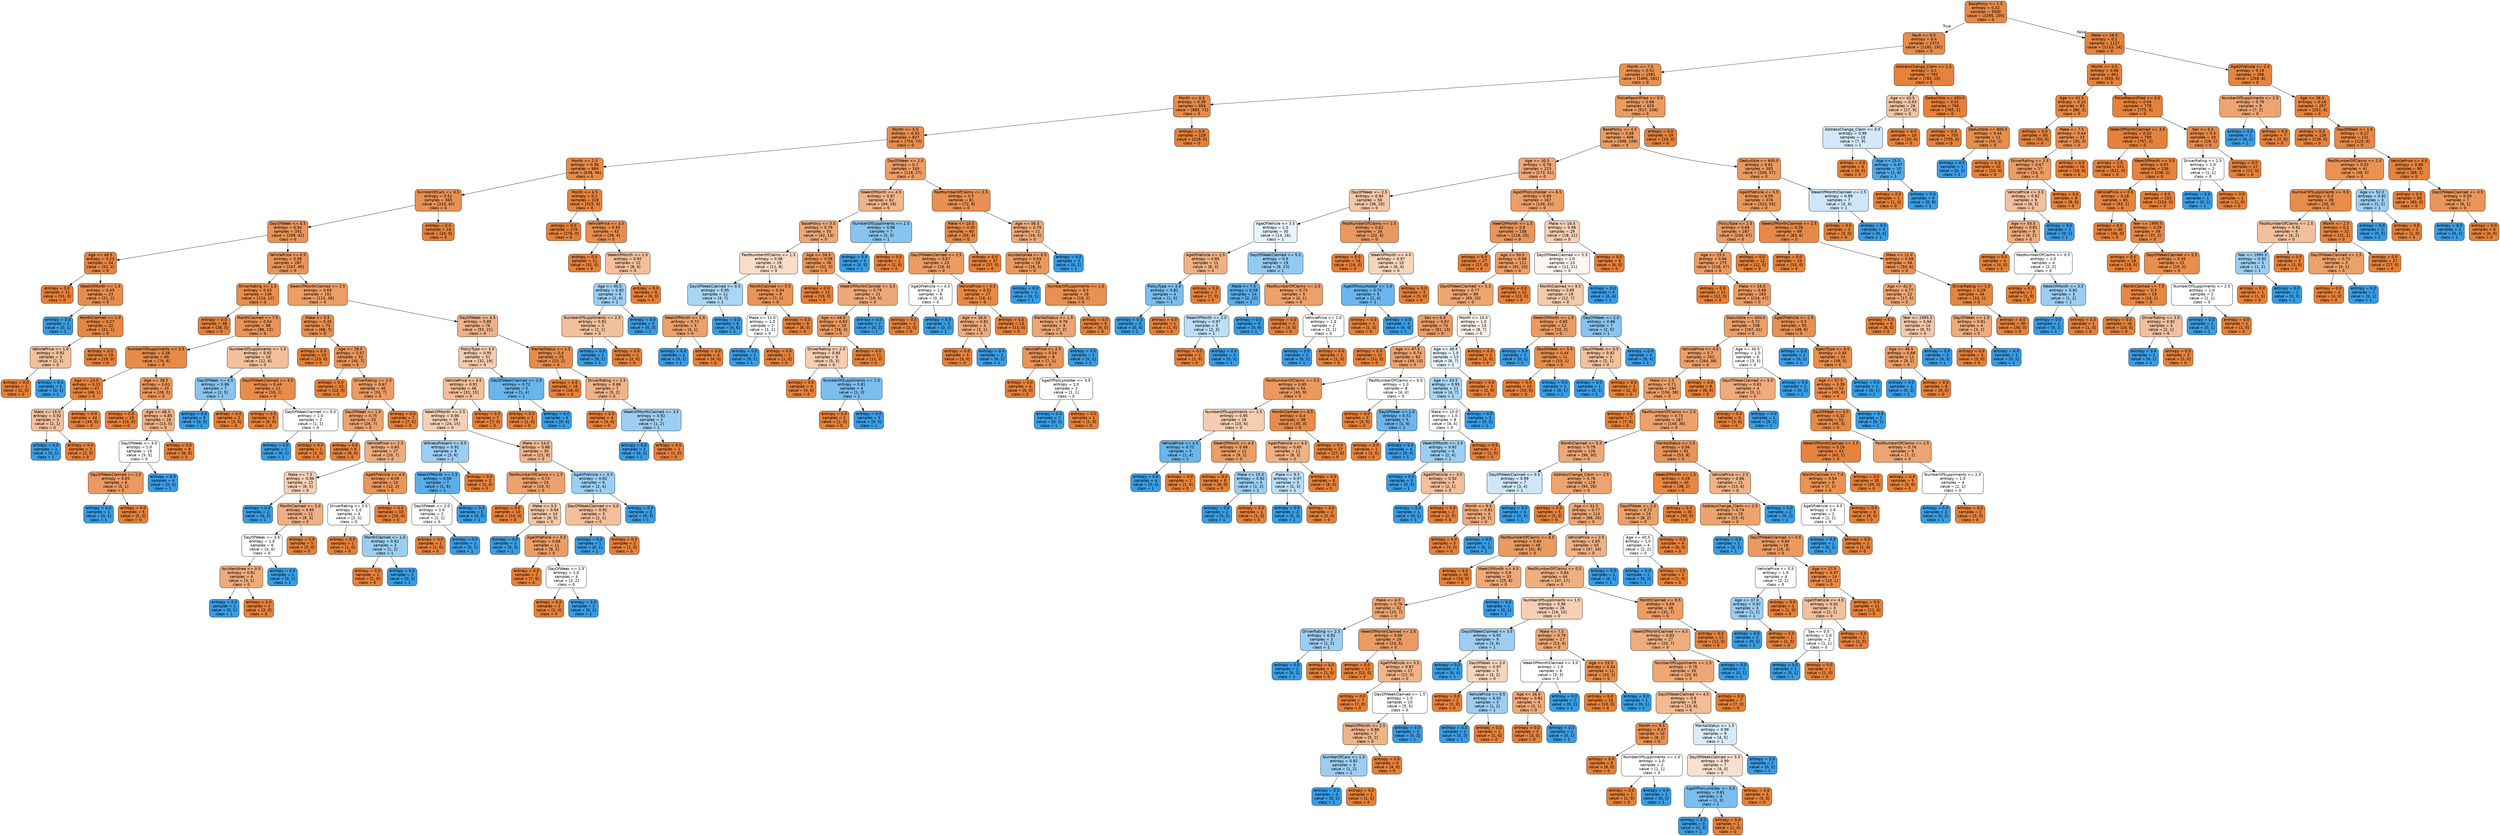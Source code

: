 digraph Tree {
node [shape=box, style="filled, rounded", color="black", fontname=helvetica] ;
edge [fontname=helvetica] ;
0 [label="BasePolicy <= 1.5\nentropy = 0.32\nsamples = 3500\nvalue = [3295, 205]\nclass = 0", fillcolor="#e78945"] ;
1 [label="Fault <= 0.5\nentropy = 0.4\nsamples = 2373\nvalue = [2182, 191]\nclass = 0", fillcolor="#e78c4a"] ;
0 -> 1 [labeldistance=2.5, labelangle=45, headlabel="True"] ;
2 [label="Month <= 7.5\nentropy = 0.51\nsamples = 1581\nvalue = [1400, 181]\nclass = 0", fillcolor="#e89153"] ;
1 -> 2 ;
3 [label="Month <= 6.5\nentropy = 0.39\nsamples = 956\nvalue = [883, 73]\nclass = 0", fillcolor="#e78b49"] ;
2 -> 3 ;
4 [label="Month <= 5.5\nentropy = 0.43\nsamples = 827\nvalue = [754, 73]\nclass = 0", fillcolor="#e88d4c"] ;
3 -> 4 ;
5 [label="Month <= 2.5\nentropy = 0.36\nsamples = 684\nvalue = [638, 46]\nclass = 0", fillcolor="#e78a47"] ;
4 -> 5 ;
6 [label="NumberOfCars <= 0.5\nentropy = 0.52\nsamples = 365\nvalue = [323, 42]\nclass = 0", fillcolor="#e89153"] ;
5 -> 6 ;
7 [label="DayOfWeek <= 0.5\nentropy = 0.54\nsamples = 341\nvalue = [299, 42]\nclass = 0", fillcolor="#e99355"] ;
6 -> 7 ;
8 [label="Age <= 40.5\nentropy = 0.23\nsamples = 54\nvalue = [52, 2]\nclass = 0", fillcolor="#e68641"] ;
7 -> 8 ;
9 [label="entropy = 0.0\nsamples = 31\nvalue = [31, 0]\nclass = 0", fillcolor="#e58139"] ;
8 -> 9 ;
10 [label="WeekOfMonth <= 1.5\nentropy = 0.43\nsamples = 23\nvalue = [21, 2]\nclass = 0", fillcolor="#e78d4c"] ;
8 -> 10 ;
11 [label="entropy = 0.0\nsamples = 1\nvalue = [0, 1]\nclass = 1", fillcolor="#399de5"] ;
10 -> 11 ;
12 [label="MonthClaimed <= 1.0\nentropy = 0.27\nsamples = 22\nvalue = [21, 1]\nclass = 0", fillcolor="#e68742"] ;
10 -> 12 ;
13 [label="VehiclePrice <= 1.0\nentropy = 0.92\nsamples = 3\nvalue = [2, 1]\nclass = 0", fillcolor="#f2c09c"] ;
12 -> 13 ;
14 [label="entropy = 0.0\nsamples = 2\nvalue = [2, 0]\nclass = 0", fillcolor="#e58139"] ;
13 -> 14 ;
15 [label="entropy = 0.0\nsamples = 1\nvalue = [0, 1]\nclass = 1", fillcolor="#399de5"] ;
13 -> 15 ;
16 [label="entropy = 0.0\nsamples = 19\nvalue = [19, 0]\nclass = 0", fillcolor="#e58139"] ;
12 -> 16 ;
17 [label="VehiclePrice <= 0.5\nentropy = 0.58\nsamples = 287\nvalue = [247, 40]\nclass = 0", fillcolor="#e99559"] ;
7 -> 17 ;
18 [label="DriverRating <= 1.5\nentropy = 0.43\nsamples = 136\nvalue = [124, 12]\nclass = 0", fillcolor="#e88d4c"] ;
17 -> 18 ;
19 [label="entropy = 0.0\nsamples = 38\nvalue = [38, 0]\nclass = 0", fillcolor="#e58139"] ;
18 -> 19 ;
20 [label="MonthClaimed <= 7.5\nentropy = 0.54\nsamples = 98\nvalue = [86, 12]\nclass = 0", fillcolor="#e99355"] ;
18 -> 20 ;
21 [label="NumberOfSuppliments <= 2.5\nentropy = 0.38\nsamples = 80\nvalue = [74, 6]\nclass = 0", fillcolor="#e78b49"] ;
20 -> 21 ;
22 [label="Age <= 23.0\nentropy = 0.15\nsamples = 47\nvalue = [46, 1]\nclass = 0", fillcolor="#e6843d"] ;
21 -> 22 ;
23 [label="Make <= 15.0\nentropy = 0.92\nsamples = 3\nvalue = [2, 1]\nclass = 0", fillcolor="#f2c09c"] ;
22 -> 23 ;
24 [label="entropy = 0.0\nsamples = 1\nvalue = [0, 1]\nclass = 1", fillcolor="#399de5"] ;
23 -> 24 ;
25 [label="entropy = 0.0\nsamples = 2\nvalue = [2, 0]\nclass = 0", fillcolor="#e58139"] ;
23 -> 25 ;
26 [label="entropy = 0.0\nsamples = 44\nvalue = [44, 0]\nclass = 0", fillcolor="#e58139"] ;
22 -> 26 ;
27 [label="Age <= 38.5\nentropy = 0.61\nsamples = 33\nvalue = [28, 5]\nclass = 0", fillcolor="#ea985c"] ;
21 -> 27 ;
28 [label="entropy = 0.0\nsamples = 15\nvalue = [15, 0]\nclass = 0", fillcolor="#e58139"] ;
27 -> 28 ;
29 [label="Age <= 48.5\nentropy = 0.85\nsamples = 18\nvalue = [13, 5]\nclass = 0", fillcolor="#efb185"] ;
27 -> 29 ;
30 [label="DayOfWeek <= 3.5\nentropy = 1.0\nsamples = 10\nvalue = [5, 5]\nclass = 0", fillcolor="#ffffff"] ;
29 -> 30 ;
31 [label="DayOfWeekClaimed <= 2.5\nentropy = 0.65\nsamples = 6\nvalue = [5, 1]\nclass = 0", fillcolor="#ea9a61"] ;
30 -> 31 ;
32 [label="entropy = 0.0\nsamples = 1\nvalue = [0, 1]\nclass = 1", fillcolor="#399de5"] ;
31 -> 32 ;
33 [label="entropy = 0.0\nsamples = 5\nvalue = [5, 0]\nclass = 0", fillcolor="#e58139"] ;
31 -> 33 ;
34 [label="entropy = 0.0\nsamples = 4\nvalue = [0, 4]\nclass = 1", fillcolor="#399de5"] ;
30 -> 34 ;
35 [label="entropy = 0.0\nsamples = 8\nvalue = [8, 0]\nclass = 0", fillcolor="#e58139"] ;
29 -> 35 ;
36 [label="NumberOfSuppliments <= 1.5\nentropy = 0.92\nsamples = 18\nvalue = [12, 6]\nclass = 0", fillcolor="#f2c09c"] ;
20 -> 36 ;
37 [label="DayOfWeek <= 4.5\nentropy = 0.86\nsamples = 7\nvalue = [2, 5]\nclass = 1", fillcolor="#88c4ef"] ;
36 -> 37 ;
38 [label="entropy = 0.0\nsamples = 5\nvalue = [0, 5]\nclass = 1", fillcolor="#399de5"] ;
37 -> 38 ;
39 [label="entropy = 0.0\nsamples = 2\nvalue = [2, 0]\nclass = 0", fillcolor="#e58139"] ;
37 -> 39 ;
40 [label="DayOfWeekClaimed <= 4.5\nentropy = 0.44\nsamples = 11\nvalue = [10, 1]\nclass = 0", fillcolor="#e88e4d"] ;
36 -> 40 ;
41 [label="entropy = 0.0\nsamples = 9\nvalue = [9, 0]\nclass = 0", fillcolor="#e58139"] ;
40 -> 41 ;
42 [label="DayOfWeekClaimed <= 5.5\nentropy = 1.0\nsamples = 2\nvalue = [1, 1]\nclass = 0", fillcolor="#ffffff"] ;
40 -> 42 ;
43 [label="entropy = 0.0\nsamples = 1\nvalue = [0, 1]\nclass = 1", fillcolor="#399de5"] ;
42 -> 43 ;
44 [label="entropy = 0.0\nsamples = 1\nvalue = [1, 0]\nclass = 0", fillcolor="#e58139"] ;
42 -> 44 ;
45 [label="WeekOfMonthClaimed <= 2.5\nentropy = 0.69\nsamples = 151\nvalue = [123, 28]\nclass = 0", fillcolor="#eb9e66"] ;
17 -> 45 ;
46 [label="Make <= 5.5\nentropy = 0.45\nsamples = 75\nvalue = [68, 7]\nclass = 0", fillcolor="#e88e4d"] ;
45 -> 46 ;
47 [label="entropy = 0.0\nsamples = 23\nvalue = [23, 0]\nclass = 0", fillcolor="#e58139"] ;
46 -> 47 ;
48 [label="Age <= 29.5\nentropy = 0.57\nsamples = 52\nvalue = [45, 7]\nclass = 0", fillcolor="#e99558"] ;
46 -> 48 ;
49 [label="entropy = 0.0\nsamples = 12\nvalue = [12, 0]\nclass = 0", fillcolor="#e58139"] ;
48 -> 49 ;
50 [label="DriverRating <= 3.5\nentropy = 0.67\nsamples = 40\nvalue = [33, 7]\nclass = 0", fillcolor="#eb9c63"] ;
48 -> 50 ;
51 [label="DayOfWeek <= 1.5\nentropy = 0.75\nsamples = 33\nvalue = [26, 7]\nclass = 0", fillcolor="#eca36e"] ;
50 -> 51 ;
52 [label="entropy = 0.0\nsamples = 6\nvalue = [6, 0]\nclass = 0", fillcolor="#e58139"] ;
51 -> 52 ;
53 [label="VehiclePrice <= 2.5\nentropy = 0.83\nsamples = 27\nvalue = [20, 7]\nclass = 0", fillcolor="#eead7e"] ;
51 -> 53 ;
54 [label="Make <= 7.5\nentropy = 0.96\nsamples = 13\nvalue = [8, 5]\nclass = 0", fillcolor="#f5d0b5"] ;
53 -> 54 ;
55 [label="entropy = 0.0\nsamples = 2\nvalue = [0, 2]\nclass = 1", fillcolor="#399de5"] ;
54 -> 55 ;
56 [label="MonthClaimed <= 3.0\nentropy = 0.85\nsamples = 11\nvalue = [8, 3]\nclass = 0", fillcolor="#efb083"] ;
54 -> 56 ;
57 [label="DayOfWeek <= 3.5\nentropy = 1.0\nsamples = 6\nvalue = [3, 3]\nclass = 0", fillcolor="#ffffff"] ;
56 -> 57 ;
58 [label="AccidentArea <= 0.5\nentropy = 0.81\nsamples = 4\nvalue = [3, 1]\nclass = 0", fillcolor="#eeab7b"] ;
57 -> 58 ;
59 [label="entropy = 0.0\nsamples = 1\nvalue = [0, 1]\nclass = 1", fillcolor="#399de5"] ;
58 -> 59 ;
60 [label="entropy = 0.0\nsamples = 3\nvalue = [3, 0]\nclass = 0", fillcolor="#e58139"] ;
58 -> 60 ;
61 [label="entropy = 0.0\nsamples = 2\nvalue = [0, 2]\nclass = 1", fillcolor="#399de5"] ;
57 -> 61 ;
62 [label="entropy = 0.0\nsamples = 5\nvalue = [5, 0]\nclass = 0", fillcolor="#e58139"] ;
56 -> 62 ;
63 [label="AgeOfVehicle <= 4.5\nentropy = 0.59\nsamples = 14\nvalue = [12, 2]\nclass = 0", fillcolor="#e9965a"] ;
53 -> 63 ;
64 [label="DriverRating <= 2.5\nentropy = 1.0\nsamples = 4\nvalue = [2, 2]\nclass = 0", fillcolor="#ffffff"] ;
63 -> 64 ;
65 [label="entropy = 0.0\nsamples = 1\nvalue = [1, 0]\nclass = 0", fillcolor="#e58139"] ;
64 -> 65 ;
66 [label="MonthClaimed <= 1.0\nentropy = 0.92\nsamples = 3\nvalue = [1, 2]\nclass = 1", fillcolor="#9ccef2"] ;
64 -> 66 ;
67 [label="entropy = 0.0\nsamples = 1\nvalue = [1, 0]\nclass = 0", fillcolor="#e58139"] ;
66 -> 67 ;
68 [label="entropy = 0.0\nsamples = 2\nvalue = [0, 2]\nclass = 1", fillcolor="#399de5"] ;
66 -> 68 ;
69 [label="entropy = 0.0\nsamples = 10\nvalue = [10, 0]\nclass = 0", fillcolor="#e58139"] ;
63 -> 69 ;
70 [label="entropy = 0.0\nsamples = 7\nvalue = [7, 0]\nclass = 0", fillcolor="#e58139"] ;
50 -> 70 ;
71 [label="DayOfWeek <= 4.5\nentropy = 0.85\nsamples = 76\nvalue = [55, 21]\nclass = 0", fillcolor="#efb185"] ;
45 -> 71 ;
72 [label="PolicyType <= 3.5\nentropy = 0.95\nsamples = 51\nvalue = [32, 19]\nclass = 0", fillcolor="#f4ccaf"] ;
71 -> 72 ;
73 [label="VehiclePrice <= 4.5\nentropy = 0.91\nsamples = 46\nvalue = [31, 15]\nclass = 0", fillcolor="#f2be99"] ;
72 -> 73 ;
74 [label="WeekOfMonth <= 2.5\nentropy = 0.96\nsamples = 39\nvalue = [24, 15]\nclass = 0", fillcolor="#f5d0b5"] ;
73 -> 74 ;
75 [label="WitnessPresent <= 0.5\nentropy = 0.92\nsamples = 9\nvalue = [3, 6]\nclass = 1", fillcolor="#9ccef2"] ;
74 -> 75 ;
76 [label="WeekOfMonth <= 1.5\nentropy = 0.59\nsamples = 7\nvalue = [1, 6]\nclass = 1", fillcolor="#5aade9"] ;
75 -> 76 ;
77 [label="DayOfWeek <= 2.0\nentropy = 1.0\nsamples = 2\nvalue = [1, 1]\nclass = 0", fillcolor="#ffffff"] ;
76 -> 77 ;
78 [label="entropy = 0.0\nsamples = 1\nvalue = [1, 0]\nclass = 0", fillcolor="#e58139"] ;
77 -> 78 ;
79 [label="entropy = 0.0\nsamples = 1\nvalue = [0, 1]\nclass = 1", fillcolor="#399de5"] ;
77 -> 79 ;
80 [label="entropy = 0.0\nsamples = 5\nvalue = [0, 5]\nclass = 1", fillcolor="#399de5"] ;
76 -> 80 ;
81 [label="entropy = 0.0\nsamples = 2\nvalue = [2, 0]\nclass = 0", fillcolor="#e58139"] ;
75 -> 81 ;
82 [label="Make <= 14.0\nentropy = 0.88\nsamples = 30\nvalue = [21, 9]\nclass = 0", fillcolor="#f0b78e"] ;
74 -> 82 ;
83 [label="PastNumberOfClaims <= 1.5\nentropy = 0.74\nsamples = 24\nvalue = [19, 5]\nclass = 0", fillcolor="#eca26d"] ;
82 -> 83 ;
84 [label="entropy = 0.0\nsamples = 10\nvalue = [10, 0]\nclass = 0", fillcolor="#e58139"] ;
83 -> 84 ;
85 [label="Make <= 3.5\nentropy = 0.94\nsamples = 14\nvalue = [9, 5]\nclass = 0", fillcolor="#f3c7a7"] ;
83 -> 85 ;
86 [label="entropy = 0.0\nsamples = 3\nvalue = [0, 3]\nclass = 1", fillcolor="#399de5"] ;
85 -> 86 ;
87 [label="AgeOfVehicle <= 5.5\nentropy = 0.68\nsamples = 11\nvalue = [9, 2]\nclass = 0", fillcolor="#eb9d65"] ;
85 -> 87 ;
88 [label="entropy = 0.0\nsamples = 7\nvalue = [7, 0]\nclass = 0", fillcolor="#e58139"] ;
87 -> 88 ;
89 [label="DayOfWeek <= 2.5\nentropy = 1.0\nsamples = 4\nvalue = [2, 2]\nclass = 0", fillcolor="#ffffff"] ;
87 -> 89 ;
90 [label="entropy = 0.0\nsamples = 2\nvalue = [2, 0]\nclass = 0", fillcolor="#e58139"] ;
89 -> 90 ;
91 [label="entropy = 0.0\nsamples = 2\nvalue = [0, 2]\nclass = 1", fillcolor="#399de5"] ;
89 -> 91 ;
92 [label="AgeOfVehicle <= 3.5\nentropy = 0.92\nsamples = 6\nvalue = [2, 4]\nclass = 1", fillcolor="#9ccef2"] ;
82 -> 92 ;
93 [label="DayOfWeekClaimed <= 3.0\nentropy = 0.92\nsamples = 3\nvalue = [2, 1]\nclass = 0", fillcolor="#f2c09c"] ;
92 -> 93 ;
94 [label="entropy = 0.0\nsamples = 1\nvalue = [0, 1]\nclass = 1", fillcolor="#399de5"] ;
93 -> 94 ;
95 [label="entropy = 0.0\nsamples = 2\nvalue = [2, 0]\nclass = 0", fillcolor="#e58139"] ;
93 -> 95 ;
96 [label="entropy = 0.0\nsamples = 3\nvalue = [0, 3]\nclass = 1", fillcolor="#399de5"] ;
92 -> 96 ;
97 [label="entropy = 0.0\nsamples = 7\nvalue = [7, 0]\nclass = 0", fillcolor="#e58139"] ;
73 -> 97 ;
98 [label="DayOfWeekClaimed <= 2.0\nentropy = 0.72\nsamples = 5\nvalue = [1, 4]\nclass = 1", fillcolor="#6ab6ec"] ;
72 -> 98 ;
99 [label="entropy = 0.0\nsamples = 1\nvalue = [1, 0]\nclass = 0", fillcolor="#e58139"] ;
98 -> 99 ;
100 [label="entropy = 0.0\nsamples = 4\nvalue = [0, 4]\nclass = 1", fillcolor="#399de5"] ;
98 -> 100 ;
101 [label="MaritalStatus <= 1.5\nentropy = 0.4\nsamples = 25\nvalue = [23, 2]\nclass = 0", fillcolor="#e78c4a"] ;
71 -> 101 ;
102 [label="entropy = 0.0\nsamples = 18\nvalue = [18, 0]\nclass = 0", fillcolor="#e58139"] ;
101 -> 102 ;
103 [label="DriverRating <= 2.5\nentropy = 0.86\nsamples = 7\nvalue = [5, 2]\nclass = 0", fillcolor="#efb388"] ;
101 -> 103 ;
104 [label="entropy = 0.0\nsamples = 4\nvalue = [4, 0]\nclass = 0", fillcolor="#e58139"] ;
103 -> 104 ;
105 [label="WeekOfMonthClaimed <= 3.5\nentropy = 0.92\nsamples = 3\nvalue = [1, 2]\nclass = 1", fillcolor="#9ccef2"] ;
103 -> 105 ;
106 [label="entropy = 0.0\nsamples = 2\nvalue = [0, 2]\nclass = 1", fillcolor="#399de5"] ;
105 -> 106 ;
107 [label="entropy = 0.0\nsamples = 1\nvalue = [1, 0]\nclass = 0", fillcolor="#e58139"] ;
105 -> 107 ;
108 [label="entropy = 0.0\nsamples = 24\nvalue = [24, 0]\nclass = 0", fillcolor="#e58139"] ;
6 -> 108 ;
109 [label="Month <= 4.5\nentropy = 0.1\nsamples = 319\nvalue = [315, 4]\nclass = 0", fillcolor="#e5833c"] ;
5 -> 109 ;
110 [label="entropy = 0.0\nsamples = 276\nvalue = [276, 0]\nclass = 0", fillcolor="#e58139"] ;
109 -> 110 ;
111 [label="VehiclePrice <= 3.5\nentropy = 0.45\nsamples = 43\nvalue = [39, 4]\nclass = 0", fillcolor="#e88e4d"] ;
109 -> 111 ;
112 [label="entropy = 0.0\nsamples = 31\nvalue = [31, 0]\nclass = 0", fillcolor="#e58139"] ;
111 -> 112 ;
113 [label="WeekOfMonth <= 1.5\nentropy = 0.92\nsamples = 12\nvalue = [8, 4]\nclass = 0", fillcolor="#f2c09c"] ;
111 -> 113 ;
114 [label="Age <= 40.5\nentropy = 0.92\nsamples = 6\nvalue = [2, 4]\nclass = 1", fillcolor="#9ccef2"] ;
113 -> 114 ;
115 [label="NumberOfSuppliments <= 2.5\nentropy = 0.92\nsamples = 3\nvalue = [2, 1]\nclass = 0", fillcolor="#f2c09c"] ;
114 -> 115 ;
116 [label="entropy = 0.0\nsamples = 1\nvalue = [0, 1]\nclass = 1", fillcolor="#399de5"] ;
115 -> 116 ;
117 [label="entropy = 0.0\nsamples = 2\nvalue = [2, 0]\nclass = 0", fillcolor="#e58139"] ;
115 -> 117 ;
118 [label="entropy = 0.0\nsamples = 3\nvalue = [0, 3]\nclass = 1", fillcolor="#399de5"] ;
114 -> 118 ;
119 [label="entropy = 0.0\nsamples = 6\nvalue = [6, 0]\nclass = 0", fillcolor="#e58139"] ;
113 -> 119 ;
120 [label="DayOfWeek <= 2.5\nentropy = 0.7\nsamples = 143\nvalue = [116, 27]\nclass = 0", fillcolor="#eb9e67"] ;
4 -> 120 ;
121 [label="WeekOfMonth <= 4.5\nentropy = 0.87\nsamples = 62\nvalue = [44, 18]\nclass = 0", fillcolor="#f0b58a"] ;
120 -> 121 ;
122 [label="BasePolicy <= 0.5\nentropy = 0.79\nsamples = 55\nvalue = [42, 13]\nclass = 0", fillcolor="#eda876"] ;
121 -> 122 ;
123 [label="PastNumberOfClaims <= 1.5\nentropy = 0.98\nsamples = 19\nvalue = [11, 8]\nclass = 0", fillcolor="#f8ddc9"] ;
122 -> 123 ;
124 [label="DayOfWeekClaimed <= 0.5\nentropy = 0.95\nsamples = 11\nvalue = [4, 7]\nclass = 1", fillcolor="#aad5f4"] ;
123 -> 124 ;
125 [label="WeekOfMonth <= 1.5\nentropy = 0.72\nsamples = 5\nvalue = [4, 1]\nclass = 0", fillcolor="#eca06a"] ;
124 -> 125 ;
126 [label="entropy = 0.0\nsamples = 1\nvalue = [0, 1]\nclass = 1", fillcolor="#399de5"] ;
125 -> 126 ;
127 [label="entropy = 0.0\nsamples = 4\nvalue = [4, 0]\nclass = 0", fillcolor="#e58139"] ;
125 -> 127 ;
128 [label="entropy = 0.0\nsamples = 6\nvalue = [0, 6]\nclass = 1", fillcolor="#399de5"] ;
124 -> 128 ;
129 [label="MonthClaimed <= 5.5\nentropy = 0.54\nsamples = 8\nvalue = [7, 1]\nclass = 0", fillcolor="#e99355"] ;
123 -> 129 ;
130 [label="Make <= 11.0\nentropy = 1.0\nsamples = 2\nvalue = [1, 1]\nclass = 0", fillcolor="#ffffff"] ;
129 -> 130 ;
131 [label="entropy = 0.0\nsamples = 1\nvalue = [0, 1]\nclass = 1", fillcolor="#399de5"] ;
130 -> 131 ;
132 [label="entropy = 0.0\nsamples = 1\nvalue = [1, 0]\nclass = 0", fillcolor="#e58139"] ;
130 -> 132 ;
133 [label="entropy = 0.0\nsamples = 6\nvalue = [6, 0]\nclass = 0", fillcolor="#e58139"] ;
129 -> 133 ;
134 [label="Age <= 34.5\nentropy = 0.58\nsamples = 36\nvalue = [31, 5]\nclass = 0", fillcolor="#e99559"] ;
122 -> 134 ;
135 [label="entropy = 0.0\nsamples = 15\nvalue = [15, 0]\nclass = 0", fillcolor="#e58139"] ;
134 -> 135 ;
136 [label="WeekOfMonthClaimed <= 3.5\nentropy = 0.79\nsamples = 21\nvalue = [16, 5]\nclass = 0", fillcolor="#eda877"] ;
134 -> 136 ;
137 [label="Age <= 44.0\nentropy = 0.63\nsamples = 19\nvalue = [16, 3]\nclass = 0", fillcolor="#ea995e"] ;
136 -> 137 ;
138 [label="DriverRating <= 2.5\nentropy = 0.95\nsamples = 8\nvalue = [5, 3]\nclass = 0", fillcolor="#f5cdb0"] ;
137 -> 138 ;
139 [label="entropy = 0.0\nsamples = 4\nvalue = [4, 0]\nclass = 0", fillcolor="#e58139"] ;
138 -> 139 ;
140 [label="NumberOfSuppliments <= 1.0\nentropy = 0.81\nsamples = 4\nvalue = [1, 3]\nclass = 1", fillcolor="#7bbeee"] ;
138 -> 140 ;
141 [label="entropy = 0.0\nsamples = 1\nvalue = [1, 0]\nclass = 0", fillcolor="#e58139"] ;
140 -> 141 ;
142 [label="entropy = 0.0\nsamples = 3\nvalue = [0, 3]\nclass = 1", fillcolor="#399de5"] ;
140 -> 142 ;
143 [label="entropy = 0.0\nsamples = 11\nvalue = [11, 0]\nclass = 0", fillcolor="#e58139"] ;
137 -> 143 ;
144 [label="entropy = 0.0\nsamples = 2\nvalue = [0, 2]\nclass = 1", fillcolor="#399de5"] ;
136 -> 144 ;
145 [label="NumberOfSuppliments <= 2.5\nentropy = 0.86\nsamples = 7\nvalue = [2, 5]\nclass = 1", fillcolor="#88c4ef"] ;
121 -> 145 ;
146 [label="entropy = 0.0\nsamples = 5\nvalue = [0, 5]\nclass = 1", fillcolor="#399de5"] ;
145 -> 146 ;
147 [label="entropy = 0.0\nsamples = 2\nvalue = [2, 0]\nclass = 0", fillcolor="#e58139"] ;
145 -> 147 ;
148 [label="PastNumberOfClaims <= 2.5\nentropy = 0.5\nsamples = 81\nvalue = [72, 9]\nclass = 0", fillcolor="#e89152"] ;
120 -> 148 ;
149 [label="Make <= 10.0\nentropy = 0.35\nsamples = 60\nvalue = [56, 4]\nclass = 0", fillcolor="#e78a47"] ;
148 -> 149 ;
150 [label="DayOfWeekClaimed <= 2.5\nentropy = 0.67\nsamples = 23\nvalue = [19, 4]\nclass = 0", fillcolor="#ea9c63"] ;
149 -> 150 ;
151 [label="AgeOfVehicle <= 4.5\nentropy = 1.0\nsamples = 6\nvalue = [3, 3]\nclass = 0", fillcolor="#ffffff"] ;
150 -> 151 ;
152 [label="entropy = 0.0\nsamples = 3\nvalue = [3, 0]\nclass = 0", fillcolor="#e58139"] ;
151 -> 152 ;
153 [label="entropy = 0.0\nsamples = 3\nvalue = [0, 3]\nclass = 1", fillcolor="#399de5"] ;
151 -> 153 ;
154 [label="VehiclePrice <= 0.5\nentropy = 0.32\nsamples = 17\nvalue = [16, 1]\nclass = 0", fillcolor="#e78945"] ;
150 -> 154 ;
155 [label="Age <= 36.0\nentropy = 0.81\nsamples = 4\nvalue = [3, 1]\nclass = 0", fillcolor="#eeab7b"] ;
154 -> 155 ;
156 [label="entropy = 0.0\nsamples = 3\nvalue = [3, 0]\nclass = 0", fillcolor="#e58139"] ;
155 -> 156 ;
157 [label="entropy = 0.0\nsamples = 1\nvalue = [0, 1]\nclass = 1", fillcolor="#399de5"] ;
155 -> 157 ;
158 [label="entropy = 0.0\nsamples = 13\nvalue = [13, 0]\nclass = 0", fillcolor="#e58139"] ;
154 -> 158 ;
159 [label="entropy = 0.0\nsamples = 37\nvalue = [37, 0]\nclass = 0", fillcolor="#e58139"] ;
149 -> 159 ;
160 [label="Age <= 56.5\nentropy = 0.79\nsamples = 21\nvalue = [16, 5]\nclass = 0", fillcolor="#eda877"] ;
148 -> 160 ;
161 [label="AccidentArea <= 0.5\nentropy = 0.63\nsamples = 19\nvalue = [16, 3]\nclass = 0", fillcolor="#ea995e"] ;
160 -> 161 ;
162 [label="entropy = 0.0\nsamples = 1\nvalue = [0, 1]\nclass = 1", fillcolor="#399de5"] ;
161 -> 162 ;
163 [label="NumberOfSuppliments <= 1.5\nentropy = 0.5\nsamples = 18\nvalue = [16, 2]\nclass = 0", fillcolor="#e89152"] ;
161 -> 163 ;
164 [label="MaritalStatus <= 1.5\nentropy = 0.76\nsamples = 9\nvalue = [7, 2]\nclass = 0", fillcolor="#eca572"] ;
163 -> 164 ;
165 [label="VehiclePrice <= 2.5\nentropy = 0.54\nsamples = 8\nvalue = [7, 1]\nclass = 0", fillcolor="#e99355"] ;
164 -> 165 ;
166 [label="entropy = 0.0\nsamples = 6\nvalue = [6, 0]\nclass = 0", fillcolor="#e58139"] ;
165 -> 166 ;
167 [label="AgeOfPolicyHolder <= 5.5\nentropy = 1.0\nsamples = 2\nvalue = [1, 1]\nclass = 0", fillcolor="#ffffff"] ;
165 -> 167 ;
168 [label="entropy = 0.0\nsamples = 1\nvalue = [0, 1]\nclass = 1", fillcolor="#399de5"] ;
167 -> 168 ;
169 [label="entropy = 0.0\nsamples = 1\nvalue = [1, 0]\nclass = 0", fillcolor="#e58139"] ;
167 -> 169 ;
170 [label="entropy = 0.0\nsamples = 1\nvalue = [0, 1]\nclass = 1", fillcolor="#399de5"] ;
164 -> 170 ;
171 [label="entropy = 0.0\nsamples = 9\nvalue = [9, 0]\nclass = 0", fillcolor="#e58139"] ;
163 -> 171 ;
172 [label="entropy = 0.0\nsamples = 2\nvalue = [0, 2]\nclass = 1", fillcolor="#399de5"] ;
160 -> 172 ;
173 [label="entropy = 0.0\nsamples = 129\nvalue = [129, 0]\nclass = 0", fillcolor="#e58139"] ;
3 -> 173 ;
174 [label="PoliceReportFiled <= 0.5\nentropy = 0.66\nsamples = 625\nvalue = [517, 108]\nclass = 0", fillcolor="#ea9b62"] ;
2 -> 174 ;
175 [label="BasePolicy <= 0.5\nentropy = 0.68\nsamples = 606\nvalue = [498, 108]\nclass = 0", fillcolor="#eb9c64"] ;
174 -> 175 ;
176 [label="Age <= 30.5\nentropy = 0.78\nsamples = 223\nvalue = [172, 51]\nclass = 0", fillcolor="#eda674"] ;
175 -> 176 ;
177 [label="DayOfWeek <= 2.5\nentropy = 0.94\nsamples = 56\nvalue = [36, 20]\nclass = 0", fillcolor="#f3c7a7"] ;
176 -> 177 ;
178 [label="AgeOfVehicle <= 3.5\nentropy = 1.0\nsamples = 30\nvalue = [14, 16]\nclass = 1", fillcolor="#e6f3fc"] ;
177 -> 178 ;
179 [label="AgeOfVehicle <= 2.5\nentropy = 0.85\nsamples = 11\nvalue = [8, 3]\nclass = 0", fillcolor="#efb083"] ;
178 -> 179 ;
180 [label="PolicyType <= 3.0\nentropy = 0.81\nsamples = 4\nvalue = [1, 3]\nclass = 1", fillcolor="#7bbeee"] ;
179 -> 180 ;
181 [label="entropy = 0.0\nsamples = 3\nvalue = [0, 3]\nclass = 1", fillcolor="#399de5"] ;
180 -> 181 ;
182 [label="entropy = 0.0\nsamples = 1\nvalue = [1, 0]\nclass = 0", fillcolor="#e58139"] ;
180 -> 182 ;
183 [label="entropy = 0.0\nsamples = 7\nvalue = [7, 0]\nclass = 0", fillcolor="#e58139"] ;
179 -> 183 ;
184 [label="DayOfWeekClaimed <= 5.5\nentropy = 0.9\nsamples = 19\nvalue = [6, 13]\nclass = 1", fillcolor="#94caf1"] ;
178 -> 184 ;
185 [label="Make <= 7.5\nentropy = 0.59\nsamples = 14\nvalue = [2, 12]\nclass = 1", fillcolor="#5aade9"] ;
184 -> 185 ;
186 [label="WeekOfMonth <= 2.5\nentropy = 0.97\nsamples = 5\nvalue = [2, 3]\nclass = 1", fillcolor="#bddef6"] ;
185 -> 186 ;
187 [label="entropy = 0.0\nsamples = 2\nvalue = [2, 0]\nclass = 0", fillcolor="#e58139"] ;
186 -> 187 ;
188 [label="entropy = 0.0\nsamples = 3\nvalue = [0, 3]\nclass = 1", fillcolor="#399de5"] ;
186 -> 188 ;
189 [label="entropy = 0.0\nsamples = 9\nvalue = [0, 9]\nclass = 1", fillcolor="#399de5"] ;
185 -> 189 ;
190 [label="PastNumberOfClaims <= 2.5\nentropy = 0.72\nsamples = 5\nvalue = [4, 1]\nclass = 0", fillcolor="#eca06a"] ;
184 -> 190 ;
191 [label="entropy = 0.0\nsamples = 3\nvalue = [3, 0]\nclass = 0", fillcolor="#e58139"] ;
190 -> 191 ;
192 [label="VehiclePrice <= 2.0\nentropy = 1.0\nsamples = 2\nvalue = [1, 1]\nclass = 0", fillcolor="#ffffff"] ;
190 -> 192 ;
193 [label="entropy = 0.0\nsamples = 1\nvalue = [0, 1]\nclass = 1", fillcolor="#399de5"] ;
192 -> 193 ;
194 [label="entropy = 0.0\nsamples = 1\nvalue = [1, 0]\nclass = 0", fillcolor="#e58139"] ;
192 -> 194 ;
195 [label="PastNumberOfClaims <= 1.5\nentropy = 0.62\nsamples = 26\nvalue = [22, 4]\nclass = 0", fillcolor="#ea985d"] ;
177 -> 195 ;
196 [label="entropy = 0.0\nsamples = 16\nvalue = [16, 0]\nclass = 0", fillcolor="#e58139"] ;
195 -> 196 ;
197 [label="WeekOfMonth <= 4.0\nentropy = 0.97\nsamples = 10\nvalue = [6, 4]\nclass = 0", fillcolor="#f6d5bd"] ;
195 -> 197 ;
198 [label="AgeOfPolicyHolder <= 1.0\nentropy = 0.72\nsamples = 5\nvalue = [1, 4]\nclass = 1", fillcolor="#6ab6ec"] ;
197 -> 198 ;
199 [label="entropy = 0.0\nsamples = 1\nvalue = [1, 0]\nclass = 0", fillcolor="#e58139"] ;
198 -> 199 ;
200 [label="entropy = 0.0\nsamples = 4\nvalue = [0, 4]\nclass = 1", fillcolor="#399de5"] ;
198 -> 200 ;
201 [label="entropy = 0.0\nsamples = 5\nvalue = [5, 0]\nclass = 0", fillcolor="#e58139"] ;
197 -> 201 ;
202 [label="AgeOfPolicyHolder <= 6.5\nentropy = 0.69\nsamples = 167\nvalue = [136, 31]\nclass = 0", fillcolor="#eb9e66"] ;
176 -> 202 ;
203 [label="WeekOfMonth <= 1.5\nentropy = 0.6\nsamples = 138\nvalue = [118, 20]\nclass = 0", fillcolor="#e9965b"] ;
202 -> 203 ;
204 [label="entropy = 0.0\nsamples = 27\nvalue = [27, 0]\nclass = 0", fillcolor="#e58139"] ;
203 -> 204 ;
205 [label="Age <= 50.5\nentropy = 0.68\nsamples = 111\nvalue = [91, 20]\nclass = 0", fillcolor="#eb9d65"] ;
203 -> 205 ;
206 [label="DayOfWeekClaimed <= 5.5\nentropy = 0.77\nsamples = 89\nvalue = [69, 20]\nclass = 0", fillcolor="#eda672"] ;
205 -> 206 ;
207 [label="Sex <= 0.5\nentropy = 0.67\nsamples = 74\nvalue = [61, 13]\nclass = 0", fillcolor="#eb9c63"] ;
206 -> 207 ;
208 [label="entropy = 0.0\nsamples = 12\nvalue = [12, 0]\nclass = 0", fillcolor="#e58139"] ;
207 -> 208 ;
209 [label="Age <= 47.5\nentropy = 0.74\nsamples = 62\nvalue = [49, 13]\nclass = 0", fillcolor="#eca26e"] ;
207 -> 209 ;
210 [label="PastNumberOfClaims <= 0.5\nentropy = 0.65\nsamples = 54\nvalue = [45, 9]\nclass = 0", fillcolor="#ea9a61"] ;
209 -> 210 ;
211 [label="NumberOfSuppliments <= 1.5\nentropy = 0.95\nsamples = 16\nvalue = [10, 6]\nclass = 0", fillcolor="#f5cdb0"] ;
210 -> 211 ;
212 [label="VehiclePrice <= 4.5\nentropy = 0.72\nsamples = 5\nvalue = [1, 4]\nclass = 1", fillcolor="#6ab6ec"] ;
211 -> 212 ;
213 [label="entropy = 0.0\nsamples = 4\nvalue = [0, 4]\nclass = 1", fillcolor="#399de5"] ;
212 -> 213 ;
214 [label="entropy = 0.0\nsamples = 1\nvalue = [1, 0]\nclass = 0", fillcolor="#e58139"] ;
212 -> 214 ;
215 [label="WeekOfMonth <= 4.5\nentropy = 0.68\nsamples = 11\nvalue = [9, 2]\nclass = 0", fillcolor="#eb9d65"] ;
211 -> 215 ;
216 [label="entropy = 0.0\nsamples = 8\nvalue = [8, 0]\nclass = 0", fillcolor="#e58139"] ;
215 -> 216 ;
217 [label="Make <= 15.0\nentropy = 0.92\nsamples = 3\nvalue = [1, 2]\nclass = 1", fillcolor="#9ccef2"] ;
215 -> 217 ;
218 [label="entropy = 0.0\nsamples = 2\nvalue = [0, 2]\nclass = 1", fillcolor="#399de5"] ;
217 -> 218 ;
219 [label="entropy = 0.0\nsamples = 1\nvalue = [1, 0]\nclass = 0", fillcolor="#e58139"] ;
217 -> 219 ;
220 [label="MonthClaimed <= 8.5\nentropy = 0.4\nsamples = 38\nvalue = [35, 3]\nclass = 0", fillcolor="#e78c4a"] ;
210 -> 220 ;
221 [label="AgeOfVehicle <= 4.5\nentropy = 0.85\nsamples = 11\nvalue = [8, 3]\nclass = 0", fillcolor="#efb083"] ;
220 -> 221 ;
222 [label="Make <= 9.5\nentropy = 0.97\nsamples = 5\nvalue = [2, 3]\nclass = 1", fillcolor="#bddef6"] ;
221 -> 222 ;
223 [label="entropy = 0.0\nsamples = 3\nvalue = [0, 3]\nclass = 1", fillcolor="#399de5"] ;
222 -> 223 ;
224 [label="entropy = 0.0\nsamples = 2\nvalue = [2, 0]\nclass = 0", fillcolor="#e58139"] ;
222 -> 224 ;
225 [label="entropy = 0.0\nsamples = 6\nvalue = [6, 0]\nclass = 0", fillcolor="#e58139"] ;
221 -> 225 ;
226 [label="entropy = 0.0\nsamples = 27\nvalue = [27, 0]\nclass = 0", fillcolor="#e58139"] ;
220 -> 226 ;
227 [label="PastNumberOfClaims <= 0.5\nentropy = 1.0\nsamples = 8\nvalue = [4, 4]\nclass = 0", fillcolor="#ffffff"] ;
209 -> 227 ;
228 [label="entropy = 0.0\nsamples = 3\nvalue = [3, 0]\nclass = 0", fillcolor="#e58139"] ;
227 -> 228 ;
229 [label="DayOfWeek <= 1.0\nentropy = 0.72\nsamples = 5\nvalue = [1, 4]\nclass = 1", fillcolor="#6ab6ec"] ;
227 -> 229 ;
230 [label="entropy = 0.0\nsamples = 1\nvalue = [1, 0]\nclass = 0", fillcolor="#e58139"] ;
229 -> 230 ;
231 [label="entropy = 0.0\nsamples = 4\nvalue = [0, 4]\nclass = 1", fillcolor="#399de5"] ;
229 -> 231 ;
232 [label="Month <= 10.5\nentropy = 1.0\nsamples = 15\nvalue = [8, 7]\nclass = 0", fillcolor="#fcefe6"] ;
206 -> 232 ;
233 [label="Age <= 48.5\nentropy = 1.0\nsamples = 13\nvalue = [6, 7]\nclass = 1", fillcolor="#e3f1fb"] ;
232 -> 233 ;
234 [label="Age <= 43.5\nentropy = 0.95\nsamples = 11\nvalue = [4, 7]\nclass = 1", fillcolor="#aad5f4"] ;
233 -> 234 ;
235 [label="Make <= 15.0\nentropy = 1.0\nsamples = 8\nvalue = [4, 4]\nclass = 0", fillcolor="#ffffff"] ;
234 -> 235 ;
236 [label="WeekOfMonth <= 3.5\nentropy = 0.92\nsamples = 6\nvalue = [2, 4]\nclass = 1", fillcolor="#9ccef2"] ;
235 -> 236 ;
237 [label="entropy = 0.0\nsamples = 3\nvalue = [0, 3]\nclass = 1", fillcolor="#399de5"] ;
236 -> 237 ;
238 [label="AgeOfVehicle <= 3.0\nentropy = 0.92\nsamples = 3\nvalue = [2, 1]\nclass = 0", fillcolor="#f2c09c"] ;
236 -> 238 ;
239 [label="entropy = 0.0\nsamples = 1\nvalue = [0, 1]\nclass = 1", fillcolor="#399de5"] ;
238 -> 239 ;
240 [label="entropy = 0.0\nsamples = 2\nvalue = [2, 0]\nclass = 0", fillcolor="#e58139"] ;
238 -> 240 ;
241 [label="entropy = 0.0\nsamples = 2\nvalue = [2, 0]\nclass = 0", fillcolor="#e58139"] ;
235 -> 241 ;
242 [label="entropy = 0.0\nsamples = 3\nvalue = [0, 3]\nclass = 1", fillcolor="#399de5"] ;
234 -> 242 ;
243 [label="entropy = 0.0\nsamples = 2\nvalue = [2, 0]\nclass = 0", fillcolor="#e58139"] ;
233 -> 243 ;
244 [label="entropy = 0.0\nsamples = 2\nvalue = [2, 0]\nclass = 0", fillcolor="#e58139"] ;
232 -> 244 ;
245 [label="entropy = 0.0\nsamples = 22\nvalue = [22, 0]\nclass = 0", fillcolor="#e58139"] ;
205 -> 245 ;
246 [label="Make <= 16.5\nentropy = 0.96\nsamples = 29\nvalue = [18, 11]\nclass = 0", fillcolor="#f5ceb2"] ;
202 -> 246 ;
247 [label="DayOfWeekClaimed <= 5.5\nentropy = 1.0\nsamples = 23\nvalue = [12, 11]\nclass = 0", fillcolor="#fdf5ef"] ;
246 -> 247 ;
248 [label="MonthClaimed <= 9.5\nentropy = 0.95\nsamples = 19\nvalue = [12, 7]\nclass = 0", fillcolor="#f4caac"] ;
247 -> 248 ;
249 [label="WeekOfMonth <= 1.5\nentropy = 0.65\nsamples = 12\nvalue = [10, 2]\nclass = 0", fillcolor="#ea9a61"] ;
248 -> 249 ;
250 [label="entropy = 0.0\nsamples = 1\nvalue = [0, 1]\nclass = 1", fillcolor="#399de5"] ;
249 -> 250 ;
251 [label="DayOfWeek <= 5.5\nentropy = 0.44\nsamples = 11\nvalue = [10, 1]\nclass = 0", fillcolor="#e88e4d"] ;
249 -> 251 ;
252 [label="entropy = 0.0\nsamples = 10\nvalue = [10, 0]\nclass = 0", fillcolor="#e58139"] ;
251 -> 252 ;
253 [label="entropy = 0.0\nsamples = 1\nvalue = [0, 1]\nclass = 1", fillcolor="#399de5"] ;
251 -> 253 ;
254 [label="DayOfWeek <= 2.0\nentropy = 0.86\nsamples = 7\nvalue = [2, 5]\nclass = 1", fillcolor="#88c4ef"] ;
248 -> 254 ;
255 [label="DayOfWeek <= 0.5\nentropy = 0.92\nsamples = 3\nvalue = [2, 1]\nclass = 0", fillcolor="#f2c09c"] ;
254 -> 255 ;
256 [label="entropy = 0.0\nsamples = 1\nvalue = [0, 1]\nclass = 1", fillcolor="#399de5"] ;
255 -> 256 ;
257 [label="entropy = 0.0\nsamples = 2\nvalue = [2, 0]\nclass = 0", fillcolor="#e58139"] ;
255 -> 257 ;
258 [label="entropy = 0.0\nsamples = 4\nvalue = [0, 4]\nclass = 1", fillcolor="#399de5"] ;
254 -> 258 ;
259 [label="entropy = 0.0\nsamples = 4\nvalue = [0, 4]\nclass = 1", fillcolor="#399de5"] ;
247 -> 259 ;
260 [label="entropy = 0.0\nsamples = 6\nvalue = [6, 0]\nclass = 0", fillcolor="#e58139"] ;
246 -> 260 ;
261 [label="Deductible <= 600.0\nentropy = 0.61\nsamples = 383\nvalue = [326, 57]\nclass = 0", fillcolor="#ea975c"] ;
175 -> 261 ;
262 [label="AgeOfVehicle <= 5.5\nentropy = 0.59\nsamples = 376\nvalue = [323, 53]\nclass = 0", fillcolor="#e99659"] ;
261 -> 262 ;
263 [label="PolicyType <= 2.5\nentropy = 0.64\nsamples = 287\nvalue = [240, 47]\nclass = 0", fillcolor="#ea9a60"] ;
262 -> 263 ;
264 [label="Age <= 23.5\nentropy = 0.66\nsamples = 275\nvalue = [228, 47]\nclass = 0", fillcolor="#ea9b62"] ;
263 -> 264 ;
265 [label="entropy = 0.0\nsamples = 12\nvalue = [12, 0]\nclass = 0", fillcolor="#e58139"] ;
264 -> 265 ;
266 [label="Make <= 16.0\nentropy = 0.68\nsamples = 263\nvalue = [216, 47]\nclass = 0", fillcolor="#eb9c64"] ;
264 -> 266 ;
267 [label="Deductible <= 450.0\nentropy = 0.72\nsamples = 208\nvalue = [167, 41]\nclass = 0", fillcolor="#eba06a"] ;
266 -> 267 ;
268 [label="VehiclePrice <= 4.5\nentropy = 0.7\nsamples = 202\nvalue = [164, 38]\nclass = 0", fillcolor="#eb9e67"] ;
267 -> 268 ;
269 [label="Make <= 1.0\nentropy = 0.71\nsamples = 194\nvalue = [156, 38]\nclass = 0", fillcolor="#eba069"] ;
268 -> 269 ;
270 [label="entropy = 0.0\nsamples = 7\nvalue = [7, 0]\nclass = 0", fillcolor="#e58139"] ;
269 -> 270 ;
271 [label="PastNumberOfClaims <= 2.5\nentropy = 0.73\nsamples = 187\nvalue = [149, 38]\nclass = 0", fillcolor="#eca16b"] ;
269 -> 271 ;
272 [label="MonthClaimed <= 5.5\nentropy = 0.79\nsamples = 126\nvalue = [96, 30]\nclass = 0", fillcolor="#eda877"] ;
271 -> 272 ;
273 [label="DayOfWeekClaimed <= 0.5\nentropy = 0.99\nsamples = 7\nvalue = [3, 4]\nclass = 1", fillcolor="#cee6f8"] ;
272 -> 273 ;
274 [label="Month <= 9.5\nentropy = 0.81\nsamples = 4\nvalue = [3, 1]\nclass = 0", fillcolor="#eeab7b"] ;
273 -> 274 ;
275 [label="entropy = 0.0\nsamples = 3\nvalue = [3, 0]\nclass = 0", fillcolor="#e58139"] ;
274 -> 275 ;
276 [label="entropy = 0.0\nsamples = 1\nvalue = [0, 1]\nclass = 1", fillcolor="#399de5"] ;
274 -> 276 ;
277 [label="entropy = 0.0\nsamples = 3\nvalue = [0, 3]\nclass = 1", fillcolor="#399de5"] ;
273 -> 277 ;
278 [label="AddressChange_Claim <= 2.5\nentropy = 0.76\nsamples = 119\nvalue = [93, 26]\nclass = 0", fillcolor="#eca470"] ;
272 -> 278 ;
279 [label="entropy = 0.0\nsamples = 5\nvalue = [5, 0]\nclass = 0", fillcolor="#e58139"] ;
278 -> 279 ;
280 [label="Age <= 31.5\nentropy = 0.77\nsamples = 114\nvalue = [88, 26]\nclass = 0", fillcolor="#eda674"] ;
278 -> 280 ;
281 [label="PastNumberOfClaims <= 0.5\nentropy = 0.64\nsamples = 49\nvalue = [41, 8]\nclass = 0", fillcolor="#ea9a60"] ;
280 -> 281 ;
282 [label="entropy = 0.0\nsamples = 16\nvalue = [16, 0]\nclass = 0", fillcolor="#e58139"] ;
281 -> 282 ;
283 [label="WeekOfMonth <= 4.5\nentropy = 0.8\nsamples = 33\nvalue = [25, 8]\nclass = 0", fillcolor="#eda978"] ;
281 -> 283 ;
284 [label="Make <= 4.0\nentropy = 0.76\nsamples = 32\nvalue = [25, 7]\nclass = 0", fillcolor="#eca470"] ;
283 -> 284 ;
285 [label="DriverRating <= 2.5\nentropy = 0.92\nsamples = 3\nvalue = [1, 2]\nclass = 1", fillcolor="#9ccef2"] ;
284 -> 285 ;
286 [label="entropy = 0.0\nsamples = 2\nvalue = [0, 2]\nclass = 1", fillcolor="#399de5"] ;
285 -> 286 ;
287 [label="entropy = 0.0\nsamples = 1\nvalue = [1, 0]\nclass = 0", fillcolor="#e58139"] ;
285 -> 287 ;
288 [label="WeekOfMonthClaimed <= 2.5\nentropy = 0.66\nsamples = 29\nvalue = [24, 5]\nclass = 0", fillcolor="#ea9b62"] ;
284 -> 288 ;
289 [label="entropy = 0.0\nsamples = 12\nvalue = [12, 0]\nclass = 0", fillcolor="#e58139"] ;
288 -> 289 ;
290 [label="AgeOfVehicle <= 3.5\nentropy = 0.87\nsamples = 17\nvalue = [12, 5]\nclass = 0", fillcolor="#f0b58b"] ;
288 -> 290 ;
291 [label="entropy = 0.0\nsamples = 7\nvalue = [7, 0]\nclass = 0", fillcolor="#e58139"] ;
290 -> 291 ;
292 [label="DayOfWeekClaimed <= 1.5\nentropy = 1.0\nsamples = 10\nvalue = [5, 5]\nclass = 0", fillcolor="#ffffff"] ;
290 -> 292 ;
293 [label="WeekOfMonth <= 2.5\nentropy = 0.86\nsamples = 7\nvalue = [5, 2]\nclass = 0", fillcolor="#efb388"] ;
292 -> 293 ;
294 [label="NumberOfCars <= 1.0\nentropy = 0.92\nsamples = 3\nvalue = [1, 2]\nclass = 1", fillcolor="#9ccef2"] ;
293 -> 294 ;
295 [label="entropy = 0.0\nsamples = 2\nvalue = [0, 2]\nclass = 1", fillcolor="#399de5"] ;
294 -> 295 ;
296 [label="entropy = 0.0\nsamples = 1\nvalue = [1, 0]\nclass = 0", fillcolor="#e58139"] ;
294 -> 296 ;
297 [label="entropy = 0.0\nsamples = 4\nvalue = [4, 0]\nclass = 0", fillcolor="#e58139"] ;
293 -> 297 ;
298 [label="entropy = 0.0\nsamples = 3\nvalue = [0, 3]\nclass = 1", fillcolor="#399de5"] ;
292 -> 298 ;
299 [label="entropy = 0.0\nsamples = 1\nvalue = [0, 1]\nclass = 1", fillcolor="#399de5"] ;
283 -> 299 ;
300 [label="VehiclePrice <= 2.5\nentropy = 0.85\nsamples = 65\nvalue = [47, 18]\nclass = 0", fillcolor="#efb185"] ;
280 -> 300 ;
301 [label="PastNumberOfClaims <= 0.5\nentropy = 0.84\nsamples = 64\nvalue = [47, 17]\nclass = 0", fillcolor="#eeaf81"] ;
300 -> 301 ;
302 [label="NumberOfSuppliments <= 1.5\nentropy = 0.96\nsamples = 26\nvalue = [16, 10]\nclass = 0", fillcolor="#f5d0b5"] ;
301 -> 302 ;
303 [label="DayOfWeekClaimed <= 3.5\nentropy = 0.92\nsamples = 9\nvalue = [3, 6]\nclass = 1", fillcolor="#9ccef2"] ;
302 -> 303 ;
304 [label="entropy = 0.0\nsamples = 4\nvalue = [0, 4]\nclass = 1", fillcolor="#399de5"] ;
303 -> 304 ;
305 [label="DayOfWeek <= 2.0\nentropy = 0.97\nsamples = 5\nvalue = [3, 2]\nclass = 0", fillcolor="#f6d5bd"] ;
303 -> 305 ;
306 [label="entropy = 0.0\nsamples = 2\nvalue = [2, 0]\nclass = 0", fillcolor="#e58139"] ;
305 -> 306 ;
307 [label="VehiclePrice <= 0.5\nentropy = 0.92\nsamples = 3\nvalue = [1, 2]\nclass = 1", fillcolor="#9ccef2"] ;
305 -> 307 ;
308 [label="entropy = 0.0\nsamples = 2\nvalue = [0, 2]\nclass = 1", fillcolor="#399de5"] ;
307 -> 308 ;
309 [label="entropy = 0.0\nsamples = 1\nvalue = [1, 0]\nclass = 0", fillcolor="#e58139"] ;
307 -> 309 ;
310 [label="Make <= 7.5\nentropy = 0.79\nsamples = 17\nvalue = [13, 4]\nclass = 0", fillcolor="#eda876"] ;
302 -> 310 ;
311 [label="WeekOfMonthClaimed <= 3.0\nentropy = 1.0\nsamples = 6\nvalue = [3, 3]\nclass = 0", fillcolor="#ffffff"] ;
310 -> 311 ;
312 [label="Age <= 36.5\nentropy = 0.81\nsamples = 4\nvalue = [3, 1]\nclass = 0", fillcolor="#eeab7b"] ;
311 -> 312 ;
313 [label="entropy = 0.0\nsamples = 3\nvalue = [3, 0]\nclass = 0", fillcolor="#e58139"] ;
312 -> 313 ;
314 [label="entropy = 0.0\nsamples = 1\nvalue = [0, 1]\nclass = 1", fillcolor="#399de5"] ;
312 -> 314 ;
315 [label="entropy = 0.0\nsamples = 2\nvalue = [0, 2]\nclass = 1", fillcolor="#399de5"] ;
311 -> 315 ;
316 [label="Age <= 53.5\nentropy = 0.44\nsamples = 11\nvalue = [10, 1]\nclass = 0", fillcolor="#e88e4d"] ;
310 -> 316 ;
317 [label="entropy = 0.0\nsamples = 10\nvalue = [10, 0]\nclass = 0", fillcolor="#e58139"] ;
316 -> 317 ;
318 [label="entropy = 0.0\nsamples = 1\nvalue = [0, 1]\nclass = 1", fillcolor="#399de5"] ;
316 -> 318 ;
319 [label="MonthClaimed <= 9.5\nentropy = 0.69\nsamples = 38\nvalue = [31, 7]\nclass = 0", fillcolor="#eb9d66"] ;
301 -> 319 ;
320 [label="WeekOfMonthClaimed <= 4.5\nentropy = 0.83\nsamples = 27\nvalue = [20, 7]\nclass = 0", fillcolor="#eead7e"] ;
319 -> 320 ;
321 [label="NumberOfSuppliments <= 2.5\nentropy = 0.78\nsamples = 26\nvalue = [20, 6]\nclass = 0", fillcolor="#eda774"] ;
320 -> 321 ;
322 [label="DayOfWeekClaimed <= 4.5\nentropy = 0.9\nsamples = 19\nvalue = [13, 6]\nclass = 0", fillcolor="#f1bb94"] ;
321 -> 322 ;
323 [label="Month <= 9.5\nentropy = 0.47\nsamples = 10\nvalue = [9, 1]\nclass = 0", fillcolor="#e88f4f"] ;
322 -> 323 ;
324 [label="entropy = 0.0\nsamples = 8\nvalue = [8, 0]\nclass = 0", fillcolor="#e58139"] ;
323 -> 324 ;
325 [label="NumberOfSuppliments <= 1.0\nentropy = 1.0\nsamples = 2\nvalue = [1, 1]\nclass = 0", fillcolor="#ffffff"] ;
323 -> 325 ;
326 [label="entropy = 0.0\nsamples = 1\nvalue = [1, 0]\nclass = 0", fillcolor="#e58139"] ;
325 -> 326 ;
327 [label="entropy = 0.0\nsamples = 1\nvalue = [0, 1]\nclass = 1", fillcolor="#399de5"] ;
325 -> 327 ;
328 [label="MaritalStatus <= 1.5\nentropy = 0.99\nsamples = 9\nvalue = [4, 5]\nclass = 1", fillcolor="#d7ebfa"] ;
322 -> 328 ;
329 [label="DayOfWeekClaimed <= 5.5\nentropy = 0.99\nsamples = 7\nvalue = [4, 3]\nclass = 0", fillcolor="#f8e0ce"] ;
328 -> 329 ;
330 [label="AgeOfPolicyHolder <= 5.5\nentropy = 0.81\nsamples = 4\nvalue = [1, 3]\nclass = 1", fillcolor="#7bbeee"] ;
329 -> 330 ;
331 [label="entropy = 0.0\nsamples = 3\nvalue = [0, 3]\nclass = 1", fillcolor="#399de5"] ;
330 -> 331 ;
332 [label="entropy = 0.0\nsamples = 1\nvalue = [1, 0]\nclass = 0", fillcolor="#e58139"] ;
330 -> 332 ;
333 [label="entropy = 0.0\nsamples = 3\nvalue = [3, 0]\nclass = 0", fillcolor="#e58139"] ;
329 -> 333 ;
334 [label="entropy = 0.0\nsamples = 2\nvalue = [0, 2]\nclass = 1", fillcolor="#399de5"] ;
328 -> 334 ;
335 [label="entropy = 0.0\nsamples = 7\nvalue = [7, 0]\nclass = 0", fillcolor="#e58139"] ;
321 -> 335 ;
336 [label="entropy = 0.0\nsamples = 1\nvalue = [0, 1]\nclass = 1", fillcolor="#399de5"] ;
320 -> 336 ;
337 [label="entropy = 0.0\nsamples = 11\nvalue = [11, 0]\nclass = 0", fillcolor="#e58139"] ;
319 -> 337 ;
338 [label="entropy = 0.0\nsamples = 1\nvalue = [0, 1]\nclass = 1", fillcolor="#399de5"] ;
300 -> 338 ;
339 [label="MaritalStatus <= 1.5\nentropy = 0.56\nsamples = 61\nvalue = [53, 8]\nclass = 0", fillcolor="#e99457"] ;
271 -> 339 ;
340 [label="WeekOfMonth <= 1.5\nentropy = 0.29\nsamples = 40\nvalue = [38, 2]\nclass = 0", fillcolor="#e68843"] ;
339 -> 340 ;
341 [label="DayOfWeek <= 2.0\nentropy = 0.72\nsamples = 10\nvalue = [8, 2]\nclass = 0", fillcolor="#eca06a"] ;
340 -> 341 ;
342 [label="Age <= 40.5\nentropy = 1.0\nsamples = 4\nvalue = [2, 2]\nclass = 0", fillcolor="#ffffff"] ;
341 -> 342 ;
343 [label="entropy = 0.0\nsamples = 2\nvalue = [0, 2]\nclass = 1", fillcolor="#399de5"] ;
342 -> 343 ;
344 [label="entropy = 0.0\nsamples = 2\nvalue = [2, 0]\nclass = 0", fillcolor="#e58139"] ;
342 -> 344 ;
345 [label="entropy = 0.0\nsamples = 6\nvalue = [6, 0]\nclass = 0", fillcolor="#e58139"] ;
341 -> 345 ;
346 [label="entropy = 0.0\nsamples = 30\nvalue = [30, 0]\nclass = 0", fillcolor="#e58139"] ;
340 -> 346 ;
347 [label="VehiclePrice <= 2.5\nentropy = 0.86\nsamples = 21\nvalue = [15, 6]\nclass = 0", fillcolor="#efb388"] ;
339 -> 347 ;
348 [label="AddressChange_Claim <= 2.5\nentropy = 0.74\nsamples = 19\nvalue = [15, 4]\nclass = 0", fillcolor="#eca36e"] ;
347 -> 348 ;
349 [label="entropy = 0.0\nsamples = 1\nvalue = [0, 1]\nclass = 1", fillcolor="#399de5"] ;
348 -> 349 ;
350 [label="DayOfWeekClaimed <= 0.5\nentropy = 0.65\nsamples = 18\nvalue = [15, 3]\nclass = 0", fillcolor="#ea9a61"] ;
348 -> 350 ;
351 [label="VehiclePrice <= 0.5\nentropy = 1.0\nsamples = 4\nvalue = [2, 2]\nclass = 0", fillcolor="#ffffff"] ;
350 -> 351 ;
352 [label="Age <= 37.0\nentropy = 0.92\nsamples = 3\nvalue = [1, 2]\nclass = 1", fillcolor="#9ccef2"] ;
351 -> 352 ;
353 [label="entropy = 0.0\nsamples = 2\nvalue = [0, 2]\nclass = 1", fillcolor="#399de5"] ;
352 -> 353 ;
354 [label="entropy = 0.0\nsamples = 1\nvalue = [1, 0]\nclass = 0", fillcolor="#e58139"] ;
352 -> 354 ;
355 [label="entropy = 0.0\nsamples = 1\nvalue = [1, 0]\nclass = 0", fillcolor="#e58139"] ;
351 -> 355 ;
356 [label="Age <= 27.5\nentropy = 0.37\nsamples = 14\nvalue = [13, 1]\nclass = 0", fillcolor="#e78b48"] ;
350 -> 356 ;
357 [label="AgeOfVehicle <= 4.5\nentropy = 0.92\nsamples = 3\nvalue = [2, 1]\nclass = 0", fillcolor="#f2c09c"] ;
356 -> 357 ;
358 [label="Sex <= 0.5\nentropy = 1.0\nsamples = 2\nvalue = [1, 1]\nclass = 0", fillcolor="#ffffff"] ;
357 -> 358 ;
359 [label="entropy = 0.0\nsamples = 1\nvalue = [0, 1]\nclass = 1", fillcolor="#399de5"] ;
358 -> 359 ;
360 [label="entropy = 0.0\nsamples = 1\nvalue = [1, 0]\nclass = 0", fillcolor="#e58139"] ;
358 -> 360 ;
361 [label="entropy = 0.0\nsamples = 1\nvalue = [1, 0]\nclass = 0", fillcolor="#e58139"] ;
357 -> 361 ;
362 [label="entropy = 0.0\nsamples = 11\nvalue = [11, 0]\nclass = 0", fillcolor="#e58139"] ;
356 -> 362 ;
363 [label="entropy = 0.0\nsamples = 2\nvalue = [0, 2]\nclass = 1", fillcolor="#399de5"] ;
347 -> 363 ;
364 [label="entropy = 0.0\nsamples = 8\nvalue = [8, 0]\nclass = 0", fillcolor="#e58139"] ;
268 -> 364 ;
365 [label="Age <= 40.5\nentropy = 1.0\nsamples = 6\nvalue = [3, 3]\nclass = 0", fillcolor="#ffffff"] ;
267 -> 365 ;
366 [label="DayOfWeekClaimed <= 5.0\nentropy = 0.81\nsamples = 4\nvalue = [3, 1]\nclass = 0", fillcolor="#eeab7b"] ;
365 -> 366 ;
367 [label="entropy = 0.0\nsamples = 3\nvalue = [3, 0]\nclass = 0", fillcolor="#e58139"] ;
366 -> 367 ;
368 [label="entropy = 0.0\nsamples = 1\nvalue = [0, 1]\nclass = 1", fillcolor="#399de5"] ;
366 -> 368 ;
369 [label="entropy = 0.0\nsamples = 2\nvalue = [0, 2]\nclass = 1", fillcolor="#399de5"] ;
365 -> 369 ;
370 [label="AgeOfVehicle <= 2.5\nentropy = 0.5\nsamples = 55\nvalue = [49, 6]\nclass = 0", fillcolor="#e89051"] ;
266 -> 370 ;
371 [label="entropy = 0.0\nsamples = 1\nvalue = [0, 1]\nclass = 1", fillcolor="#399de5"] ;
370 -> 371 ;
372 [label="AgentType <= 0.5\nentropy = 0.45\nsamples = 54\nvalue = [49, 5]\nclass = 0", fillcolor="#e88e4d"] ;
370 -> 372 ;
373 [label="Age <= 57.5\nentropy = 0.39\nsamples = 53\nvalue = [49, 4]\nclass = 0", fillcolor="#e78b49"] ;
372 -> 373 ;
374 [label="DayOfWeek <= 5.5\nentropy = 0.32\nsamples = 52\nvalue = [49, 3]\nclass = 0", fillcolor="#e78945"] ;
373 -> 374 ;
375 [label="WeekOfMonthClaimed <= 1.5\nentropy = 0.16\nsamples = 43\nvalue = [42, 1]\nclass = 0", fillcolor="#e6843e"] ;
374 -> 375 ;
376 [label="MonthClaimed <= 7.0\nentropy = 0.54\nsamples = 8\nvalue = [7, 1]\nclass = 0", fillcolor="#e99355"] ;
375 -> 376 ;
377 [label="AgeOfVehicle <= 4.5\nentropy = 1.0\nsamples = 2\nvalue = [1, 1]\nclass = 0", fillcolor="#ffffff"] ;
376 -> 377 ;
378 [label="entropy = 0.0\nsamples = 1\nvalue = [0, 1]\nclass = 1", fillcolor="#399de5"] ;
377 -> 378 ;
379 [label="entropy = 0.0\nsamples = 1\nvalue = [1, 0]\nclass = 0", fillcolor="#e58139"] ;
377 -> 379 ;
380 [label="entropy = 0.0\nsamples = 6\nvalue = [6, 0]\nclass = 0", fillcolor="#e58139"] ;
376 -> 380 ;
381 [label="entropy = 0.0\nsamples = 35\nvalue = [35, 0]\nclass = 0", fillcolor="#e58139"] ;
375 -> 381 ;
382 [label="PastNumberOfClaims <= 1.5\nentropy = 0.76\nsamples = 9\nvalue = [7, 2]\nclass = 0", fillcolor="#eca572"] ;
374 -> 382 ;
383 [label="entropy = 0.0\nsamples = 5\nvalue = [5, 0]\nclass = 0", fillcolor="#e58139"] ;
382 -> 383 ;
384 [label="NumberOfSuppliments <= 2.5\nentropy = 1.0\nsamples = 4\nvalue = [2, 2]\nclass = 0", fillcolor="#ffffff"] ;
382 -> 384 ;
385 [label="entropy = 0.0\nsamples = 2\nvalue = [0, 2]\nclass = 1", fillcolor="#399de5"] ;
384 -> 385 ;
386 [label="entropy = 0.0\nsamples = 2\nvalue = [2, 0]\nclass = 0", fillcolor="#e58139"] ;
384 -> 386 ;
387 [label="entropy = 0.0\nsamples = 1\nvalue = [0, 1]\nclass = 1", fillcolor="#399de5"] ;
373 -> 387 ;
388 [label="entropy = 0.0\nsamples = 1\nvalue = [0, 1]\nclass = 1", fillcolor="#399de5"] ;
372 -> 388 ;
389 [label="entropy = 0.0\nsamples = 12\nvalue = [12, 0]\nclass = 0", fillcolor="#e58139"] ;
263 -> 389 ;
390 [label="WeekOfMonthClaimed <= 2.5\nentropy = 0.36\nsamples = 89\nvalue = [83, 6]\nclass = 0", fillcolor="#e78a47"] ;
262 -> 390 ;
391 [label="entropy = 0.0\nsamples = 33\nvalue = [33, 0]\nclass = 0", fillcolor="#e58139"] ;
390 -> 391 ;
392 [label="Make <= 11.0\nentropy = 0.49\nsamples = 56\nvalue = [50, 6]\nclass = 0", fillcolor="#e89051"] ;
390 -> 392 ;
393 [label="Age <= 42.5\nentropy = 0.77\nsamples = 22\nvalue = [17, 5]\nclass = 0", fillcolor="#eda673"] ;
392 -> 393 ;
394 [label="entropy = 0.0\nsamples = 8\nvalue = [8, 0]\nclass = 0", fillcolor="#e58139"] ;
393 -> 394 ;
395 [label="Year <= 1995.5\nentropy = 0.94\nsamples = 14\nvalue = [9, 5]\nclass = 0", fillcolor="#f3c7a7"] ;
393 -> 395 ;
396 [label="Age <= 46.5\nentropy = 0.68\nsamples = 11\nvalue = [9, 2]\nclass = 0", fillcolor="#eb9d65"] ;
395 -> 396 ;
397 [label="entropy = 0.0\nsamples = 2\nvalue = [0, 2]\nclass = 1", fillcolor="#399de5"] ;
396 -> 397 ;
398 [label="entropy = 0.0\nsamples = 9\nvalue = [9, 0]\nclass = 0", fillcolor="#e58139"] ;
396 -> 398 ;
399 [label="entropy = 0.0\nsamples = 3\nvalue = [0, 3]\nclass = 1", fillcolor="#399de5"] ;
395 -> 399 ;
400 [label="DriverRating <= 1.5\nentropy = 0.19\nsamples = 34\nvalue = [33, 1]\nclass = 0", fillcolor="#e6853f"] ;
392 -> 400 ;
401 [label="DayOfWeek <= 1.5\nentropy = 0.81\nsamples = 4\nvalue = [3, 1]\nclass = 0", fillcolor="#eeab7b"] ;
400 -> 401 ;
402 [label="entropy = 0.0\nsamples = 3\nvalue = [3, 0]\nclass = 0", fillcolor="#e58139"] ;
401 -> 402 ;
403 [label="entropy = 0.0\nsamples = 1\nvalue = [0, 1]\nclass = 1", fillcolor="#399de5"] ;
401 -> 403 ;
404 [label="entropy = 0.0\nsamples = 30\nvalue = [30, 0]\nclass = 0", fillcolor="#e58139"] ;
400 -> 404 ;
405 [label="WeekOfMonthClaimed <= 2.5\nentropy = 0.99\nsamples = 7\nvalue = [3, 4]\nclass = 1", fillcolor="#cee6f8"] ;
261 -> 405 ;
406 [label="entropy = 0.0\nsamples = 3\nvalue = [3, 0]\nclass = 0", fillcolor="#e58139"] ;
405 -> 406 ;
407 [label="entropy = 0.0\nsamples = 4\nvalue = [0, 4]\nclass = 1", fillcolor="#399de5"] ;
405 -> 407 ;
408 [label="entropy = 0.0\nsamples = 19\nvalue = [19, 0]\nclass = 0", fillcolor="#e58139"] ;
174 -> 408 ;
409 [label="AddressChange_Claim <= 1.5\nentropy = 0.1\nsamples = 792\nvalue = [782, 10]\nclass = 0", fillcolor="#e5833c"] ;
1 -> 409 ;
410 [label="Age <= 43.5\nentropy = 0.93\nsamples = 26\nvalue = [17, 9]\nclass = 0", fillcolor="#f3c4a2"] ;
409 -> 410 ;
411 [label="AddressChange_Claim <= 0.5\nentropy = 0.99\nsamples = 16\nvalue = [7, 9]\nclass = 1", fillcolor="#d3e9f9"] ;
410 -> 411 ;
412 [label="entropy = 0.0\nsamples = 6\nvalue = [6, 0]\nclass = 0", fillcolor="#e58139"] ;
411 -> 412 ;
413 [label="Age <= 25.0\nentropy = 0.47\nsamples = 10\nvalue = [1, 9]\nclass = 1", fillcolor="#4fa8e8"] ;
411 -> 413 ;
414 [label="entropy = 0.0\nsamples = 1\nvalue = [1, 0]\nclass = 0", fillcolor="#e58139"] ;
413 -> 414 ;
415 [label="entropy = 0.0\nsamples = 9\nvalue = [0, 9]\nclass = 1", fillcolor="#399de5"] ;
413 -> 415 ;
416 [label="entropy = 0.0\nsamples = 10\nvalue = [10, 0]\nclass = 0", fillcolor="#e58139"] ;
410 -> 416 ;
417 [label="Deductible <= 450.0\nentropy = 0.01\nsamples = 766\nvalue = [765, 1]\nclass = 0", fillcolor="#e58139"] ;
409 -> 417 ;
418 [label="entropy = 0.0\nsamples = 755\nvalue = [755, 0]\nclass = 0", fillcolor="#e58139"] ;
417 -> 418 ;
419 [label="Deductible <= 600.0\nentropy = 0.44\nsamples = 11\nvalue = [10, 1]\nclass = 0", fillcolor="#e88e4d"] ;
417 -> 419 ;
420 [label="entropy = 0.0\nsamples = 1\nvalue = [0, 1]\nclass = 1", fillcolor="#399de5"] ;
419 -> 420 ;
421 [label="entropy = 0.0\nsamples = 10\nvalue = [10, 0]\nclass = 0", fillcolor="#e58139"] ;
419 -> 421 ;
422 [label="Make <= 16.5\nentropy = 0.1\nsamples = 1127\nvalue = [1113, 14]\nclass = 0", fillcolor="#e5833b"] ;
0 -> 422 [labeldistance=2.5, labelangle=-45, headlabel="False"] ;
423 [label="Month <= 0.5\nentropy = 0.06\nsamples = 861\nvalue = [855, 6]\nclass = 0", fillcolor="#e5823a"] ;
422 -> 423 ;
424 [label="Age <= 41.5\nentropy = 0.22\nsamples = 83\nvalue = [80, 3]\nclass = 0", fillcolor="#e68640"] ;
423 -> 424 ;
425 [label="entropy = 0.0\nsamples = 50\nvalue = [50, 0]\nclass = 0", fillcolor="#e58139"] ;
424 -> 425 ;
426 [label="Make <= 7.5\nentropy = 0.44\nsamples = 33\nvalue = [30, 3]\nclass = 0", fillcolor="#e88e4d"] ;
424 -> 426 ;
427 [label="DriverRating <= 2.5\nentropy = 0.67\nsamples = 17\nvalue = [14, 3]\nclass = 0", fillcolor="#eb9c63"] ;
426 -> 427 ;
428 [label="VehiclePrice <= 3.5\nentropy = 0.92\nsamples = 9\nvalue = [6, 3]\nclass = 0", fillcolor="#f2c09c"] ;
427 -> 428 ;
429 [label="Age <= 54.5\nentropy = 0.81\nsamples = 8\nvalue = [6, 2]\nclass = 0", fillcolor="#eeab7b"] ;
428 -> 429 ;
430 [label="entropy = 0.0\nsamples = 4\nvalue = [4, 0]\nclass = 0", fillcolor="#e58139"] ;
429 -> 430 ;
431 [label="PastNumberOfClaims <= 0.5\nentropy = 1.0\nsamples = 4\nvalue = [2, 2]\nclass = 0", fillcolor="#ffffff"] ;
429 -> 431 ;
432 [label="entropy = 0.0\nsamples = 1\nvalue = [1, 0]\nclass = 0", fillcolor="#e58139"] ;
431 -> 432 ;
433 [label="WeekOfMonth <= 3.5\nentropy = 0.92\nsamples = 3\nvalue = [1, 2]\nclass = 1", fillcolor="#9ccef2"] ;
431 -> 433 ;
434 [label="entropy = 0.0\nsamples = 2\nvalue = [0, 2]\nclass = 1", fillcolor="#399de5"] ;
433 -> 434 ;
435 [label="entropy = 0.0\nsamples = 1\nvalue = [1, 0]\nclass = 0", fillcolor="#e58139"] ;
433 -> 435 ;
436 [label="entropy = 0.0\nsamples = 1\nvalue = [0, 1]\nclass = 1", fillcolor="#399de5"] ;
428 -> 436 ;
437 [label="entropy = 0.0\nsamples = 8\nvalue = [8, 0]\nclass = 0", fillcolor="#e58139"] ;
427 -> 437 ;
438 [label="entropy = 0.0\nsamples = 16\nvalue = [16, 0]\nclass = 0", fillcolor="#e58139"] ;
426 -> 438 ;
439 [label="PoliceReportFiled <= 0.5\nentropy = 0.04\nsamples = 778\nvalue = [775, 3]\nclass = 0", fillcolor="#e5813a"] ;
423 -> 439 ;
440 [label="WeekOfMonthClaimed <= 3.5\nentropy = 0.03\nsamples = 759\nvalue = [757, 2]\nclass = 0", fillcolor="#e5813a"] ;
439 -> 440 ;
441 [label="entropy = 0.0\nsamples = 521\nvalue = [521, 0]\nclass = 0", fillcolor="#e58139"] ;
440 -> 441 ;
442 [label="WeekOfMonth <= 3.5\nentropy = 0.07\nsamples = 238\nvalue = [236, 2]\nclass = 0", fillcolor="#e5823b"] ;
440 -> 442 ;
443 [label="VehiclePrice <= 0.5\nentropy = 0.16\nsamples = 85\nvalue = [83, 2]\nclass = 0", fillcolor="#e6843e"] ;
442 -> 443 ;
444 [label="entropy = 0.0\nsamples = 46\nvalue = [46, 0]\nclass = 0", fillcolor="#e58139"] ;
443 -> 444 ;
445 [label="Year <= 1995.5\nentropy = 0.29\nsamples = 39\nvalue = [37, 2]\nclass = 0", fillcolor="#e68844"] ;
443 -> 445 ;
446 [label="entropy = 0.0\nsamples = 18\nvalue = [18, 0]\nclass = 0", fillcolor="#e58139"] ;
445 -> 446 ;
447 [label="DayOfWeekClaimed <= 5.5\nentropy = 0.45\nsamples = 21\nvalue = [19, 2]\nclass = 0", fillcolor="#e88e4e"] ;
445 -> 447 ;
448 [label="MonthClaimed <= 7.5\nentropy = 0.3\nsamples = 19\nvalue = [18, 1]\nclass = 0", fillcolor="#e68844"] ;
447 -> 448 ;
449 [label="entropy = 0.0\nsamples = 16\nvalue = [16, 0]\nclass = 0", fillcolor="#e58139"] ;
448 -> 449 ;
450 [label="DriverRating <= 3.0\nentropy = 0.92\nsamples = 3\nvalue = [2, 1]\nclass = 0", fillcolor="#f2c09c"] ;
448 -> 450 ;
451 [label="entropy = 0.0\nsamples = 1\nvalue = [0, 1]\nclass = 1", fillcolor="#399de5"] ;
450 -> 451 ;
452 [label="entropy = 0.0\nsamples = 2\nvalue = [2, 0]\nclass = 0", fillcolor="#e58139"] ;
450 -> 452 ;
453 [label="NumberOfSuppliments <= 2.5\nentropy = 1.0\nsamples = 2\nvalue = [1, 1]\nclass = 0", fillcolor="#ffffff"] ;
447 -> 453 ;
454 [label="entropy = 0.0\nsamples = 1\nvalue = [0, 1]\nclass = 1", fillcolor="#399de5"] ;
453 -> 454 ;
455 [label="entropy = 0.0\nsamples = 1\nvalue = [1, 0]\nclass = 0", fillcolor="#e58139"] ;
453 -> 455 ;
456 [label="entropy = 0.0\nsamples = 153\nvalue = [153, 0]\nclass = 0", fillcolor="#e58139"] ;
442 -> 456 ;
457 [label="Sex <= 0.5\nentropy = 0.3\nsamples = 19\nvalue = [18, 1]\nclass = 0", fillcolor="#e68844"] ;
439 -> 457 ;
458 [label="DriverRating <= 2.5\nentropy = 1.0\nsamples = 2\nvalue = [1, 1]\nclass = 0", fillcolor="#ffffff"] ;
457 -> 458 ;
459 [label="entropy = 0.0\nsamples = 1\nvalue = [0, 1]\nclass = 1", fillcolor="#399de5"] ;
458 -> 459 ;
460 [label="entropy = 0.0\nsamples = 1\nvalue = [1, 0]\nclass = 0", fillcolor="#e58139"] ;
458 -> 460 ;
461 [label="entropy = 0.0\nsamples = 17\nvalue = [17, 0]\nclass = 0", fillcolor="#e58139"] ;
457 -> 461 ;
462 [label="AgeOfVehicle <= 2.5\nentropy = 0.19\nsamples = 266\nvalue = [258, 8]\nclass = 0", fillcolor="#e6853f"] ;
422 -> 462 ;
463 [label="NumberOfSuppliments <= 2.5\nentropy = 0.76\nsamples = 9\nvalue = [7, 2]\nclass = 0", fillcolor="#eca572"] ;
462 -> 463 ;
464 [label="entropy = 0.0\nsamples = 2\nvalue = [0, 2]\nclass = 1", fillcolor="#399de5"] ;
463 -> 464 ;
465 [label="entropy = 0.0\nsamples = 7\nvalue = [7, 0]\nclass = 0", fillcolor="#e58139"] ;
463 -> 465 ;
466 [label="Age <= 36.5\nentropy = 0.16\nsamples = 257\nvalue = [251, 6]\nclass = 0", fillcolor="#e6843e"] ;
462 -> 466 ;
467 [label="entropy = 0.0\nsamples = 126\nvalue = [126, 0]\nclass = 0", fillcolor="#e58139"] ;
466 -> 467 ;
468 [label="DayOfWeek <= 1.5\nentropy = 0.27\nsamples = 131\nvalue = [125, 6]\nclass = 0", fillcolor="#e68743"] ;
466 -> 468 ;
469 [label="PastNumberOfClaims <= 2.5\nentropy = 0.53\nsamples = 41\nvalue = [36, 5]\nclass = 0", fillcolor="#e99254"] ;
468 -> 469 ;
470 [label="NumberOfSuppliments <= 0.5\nentropy = 0.4\nsamples = 38\nvalue = [35, 3]\nclass = 0", fillcolor="#e78c4a"] ;
469 -> 470 ;
471 [label="PastNumberOfClaims <= 1.5\nentropy = 0.92\nsamples = 6\nvalue = [4, 2]\nclass = 0", fillcolor="#f2c09c"] ;
470 -> 471 ;
472 [label="Year <= 1995.5\nentropy = 0.92\nsamples = 3\nvalue = [1, 2]\nclass = 1", fillcolor="#9ccef2"] ;
471 -> 472 ;
473 [label="entropy = 0.0\nsamples = 1\nvalue = [1, 0]\nclass = 0", fillcolor="#e58139"] ;
472 -> 473 ;
474 [label="entropy = 0.0\nsamples = 2\nvalue = [0, 2]\nclass = 1", fillcolor="#399de5"] ;
472 -> 474 ;
475 [label="entropy = 0.0\nsamples = 3\nvalue = [3, 0]\nclass = 0", fillcolor="#e58139"] ;
471 -> 475 ;
476 [label="Month <= 2.5\nentropy = 0.2\nsamples = 32\nvalue = [31, 1]\nclass = 0", fillcolor="#e6853f"] ;
470 -> 476 ;
477 [label="DayOfWeekClaimed <= 1.5\nentropy = 0.72\nsamples = 5\nvalue = [4, 1]\nclass = 0", fillcolor="#eca06a"] ;
476 -> 477 ;
478 [label="entropy = 0.0\nsamples = 4\nvalue = [4, 0]\nclass = 0", fillcolor="#e58139"] ;
477 -> 478 ;
479 [label="entropy = 0.0\nsamples = 1\nvalue = [0, 1]\nclass = 1", fillcolor="#399de5"] ;
477 -> 479 ;
480 [label="entropy = 0.0\nsamples = 27\nvalue = [27, 0]\nclass = 0", fillcolor="#e58139"] ;
476 -> 480 ;
481 [label="Age <= 52.0\nentropy = 0.92\nsamples = 3\nvalue = [1, 2]\nclass = 1", fillcolor="#9ccef2"] ;
469 -> 481 ;
482 [label="entropy = 0.0\nsamples = 2\nvalue = [0, 2]\nclass = 1", fillcolor="#399de5"] ;
481 -> 482 ;
483 [label="entropy = 0.0\nsamples = 1\nvalue = [1, 0]\nclass = 0", fillcolor="#e58139"] ;
481 -> 483 ;
484 [label="VehiclePrice <= 4.5\nentropy = 0.09\nsamples = 90\nvalue = [89, 1]\nclass = 0", fillcolor="#e5823b"] ;
468 -> 484 ;
485 [label="entropy = 0.0\nsamples = 83\nvalue = [83, 0]\nclass = 0", fillcolor="#e58139"] ;
484 -> 485 ;
486 [label="DayOfWeekClaimed <= 0.5\nentropy = 0.59\nsamples = 7\nvalue = [6, 1]\nclass = 0", fillcolor="#e9965a"] ;
484 -> 486 ;
487 [label="entropy = 0.0\nsamples = 1\nvalue = [0, 1]\nclass = 1", fillcolor="#399de5"] ;
486 -> 487 ;
488 [label="entropy = 0.0\nsamples = 6\nvalue = [6, 0]\nclass = 0", fillcolor="#e58139"] ;
486 -> 488 ;
}